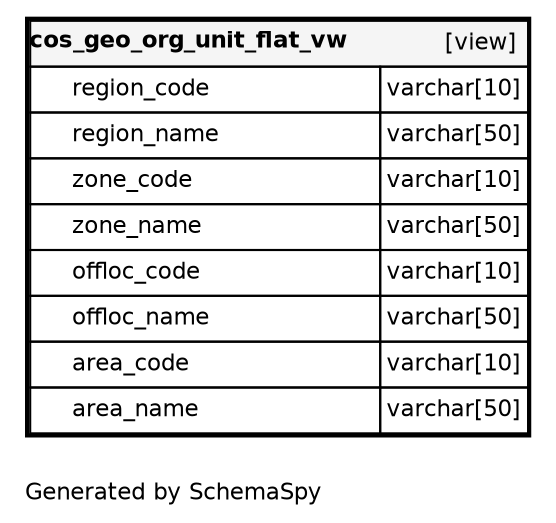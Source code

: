 digraph "oneDegreeRelationshipsDiagram" {
  graph [    rankdir="RL"    bgcolor="#ffffff"    label="\nGenerated by SchemaSpy"    labeljust="l"    nodesep="0.18"    ranksep="0.46"    fontname="Helvetica"    fontsize="11"    ration="compress"  ];  node [    fontname="Helvetica"    fontsize="11"    shape="plaintext"  ];  edge [    arrowsize="0.8"  ];
  "cos_geo_org_unit_flat_vw" [
   label=<
    <TABLE BORDER="2" CELLBORDER="1" CELLSPACING="0" BGCOLOR="#ffffff">
      <TR><TD COLSPAN="4"  BGCOLOR="#f5f5f5"><TABLE BORDER="0" CELLSPACING="0"><TR><TD ALIGN="LEFT" FIXEDSIZE="TRUE" WIDTH="147" HEIGHT="16"><B>cos_geo_org_unit_flat_vw</B></TD><TD ALIGN="RIGHT">[view]</TD></TR></TABLE></TD></TR>
      <TR><TD PORT="region_code" COLSPAN="2" ALIGN="LEFT"><TABLE BORDER="0" CELLSPACING="0" ALIGN="LEFT"><TR ALIGN="LEFT"><TD ALIGN="LEFT" FIXEDSIZE="TRUE" WIDTH="15" HEIGHT="16"></TD><TD ALIGN="LEFT" FIXEDSIZE="TRUE" WIDTH="147" HEIGHT="16">region_code</TD></TR></TABLE></TD><TD PORT="region_code.type" ALIGN="LEFT">varchar[10]</TD></TR>
      <TR><TD PORT="region_name" COLSPAN="2" ALIGN="LEFT"><TABLE BORDER="0" CELLSPACING="0" ALIGN="LEFT"><TR ALIGN="LEFT"><TD ALIGN="LEFT" FIXEDSIZE="TRUE" WIDTH="15" HEIGHT="16"></TD><TD ALIGN="LEFT" FIXEDSIZE="TRUE" WIDTH="147" HEIGHT="16">region_name</TD></TR></TABLE></TD><TD PORT="region_name.type" ALIGN="LEFT">varchar[50]</TD></TR>
      <TR><TD PORT="zone_code" COLSPAN="2" ALIGN="LEFT"><TABLE BORDER="0" CELLSPACING="0" ALIGN="LEFT"><TR ALIGN="LEFT"><TD ALIGN="LEFT" FIXEDSIZE="TRUE" WIDTH="15" HEIGHT="16"></TD><TD ALIGN="LEFT" FIXEDSIZE="TRUE" WIDTH="147" HEIGHT="16">zone_code</TD></TR></TABLE></TD><TD PORT="zone_code.type" ALIGN="LEFT">varchar[10]</TD></TR>
      <TR><TD PORT="zone_name" COLSPAN="2" ALIGN="LEFT"><TABLE BORDER="0" CELLSPACING="0" ALIGN="LEFT"><TR ALIGN="LEFT"><TD ALIGN="LEFT" FIXEDSIZE="TRUE" WIDTH="15" HEIGHT="16"></TD><TD ALIGN="LEFT" FIXEDSIZE="TRUE" WIDTH="147" HEIGHT="16">zone_name</TD></TR></TABLE></TD><TD PORT="zone_name.type" ALIGN="LEFT">varchar[50]</TD></TR>
      <TR><TD PORT="offloc_code" COLSPAN="2" ALIGN="LEFT"><TABLE BORDER="0" CELLSPACING="0" ALIGN="LEFT"><TR ALIGN="LEFT"><TD ALIGN="LEFT" FIXEDSIZE="TRUE" WIDTH="15" HEIGHT="16"></TD><TD ALIGN="LEFT" FIXEDSIZE="TRUE" WIDTH="147" HEIGHT="16">offloc_code</TD></TR></TABLE></TD><TD PORT="offloc_code.type" ALIGN="LEFT">varchar[10]</TD></TR>
      <TR><TD PORT="offloc_name" COLSPAN="2" ALIGN="LEFT"><TABLE BORDER="0" CELLSPACING="0" ALIGN="LEFT"><TR ALIGN="LEFT"><TD ALIGN="LEFT" FIXEDSIZE="TRUE" WIDTH="15" HEIGHT="16"></TD><TD ALIGN="LEFT" FIXEDSIZE="TRUE" WIDTH="147" HEIGHT="16">offloc_name</TD></TR></TABLE></TD><TD PORT="offloc_name.type" ALIGN="LEFT">varchar[50]</TD></TR>
      <TR><TD PORT="area_code" COLSPAN="2" ALIGN="LEFT"><TABLE BORDER="0" CELLSPACING="0" ALIGN="LEFT"><TR ALIGN="LEFT"><TD ALIGN="LEFT" FIXEDSIZE="TRUE" WIDTH="15" HEIGHT="16"></TD><TD ALIGN="LEFT" FIXEDSIZE="TRUE" WIDTH="147" HEIGHT="16">area_code</TD></TR></TABLE></TD><TD PORT="area_code.type" ALIGN="LEFT">varchar[10]</TD></TR>
      <TR><TD PORT="area_name" COLSPAN="2" ALIGN="LEFT"><TABLE BORDER="0" CELLSPACING="0" ALIGN="LEFT"><TR ALIGN="LEFT"><TD ALIGN="LEFT" FIXEDSIZE="TRUE" WIDTH="15" HEIGHT="16"></TD><TD ALIGN="LEFT" FIXEDSIZE="TRUE" WIDTH="147" HEIGHT="16">area_name</TD></TR></TABLE></TD><TD PORT="area_name.type" ALIGN="LEFT">varchar[50]</TD></TR>
    </TABLE>>
    URL="cos_geo_org_unit_flat_vw.html"
    target="_top"
    tooltip="cos_geo_org_unit_flat_vw"
  ];
}
